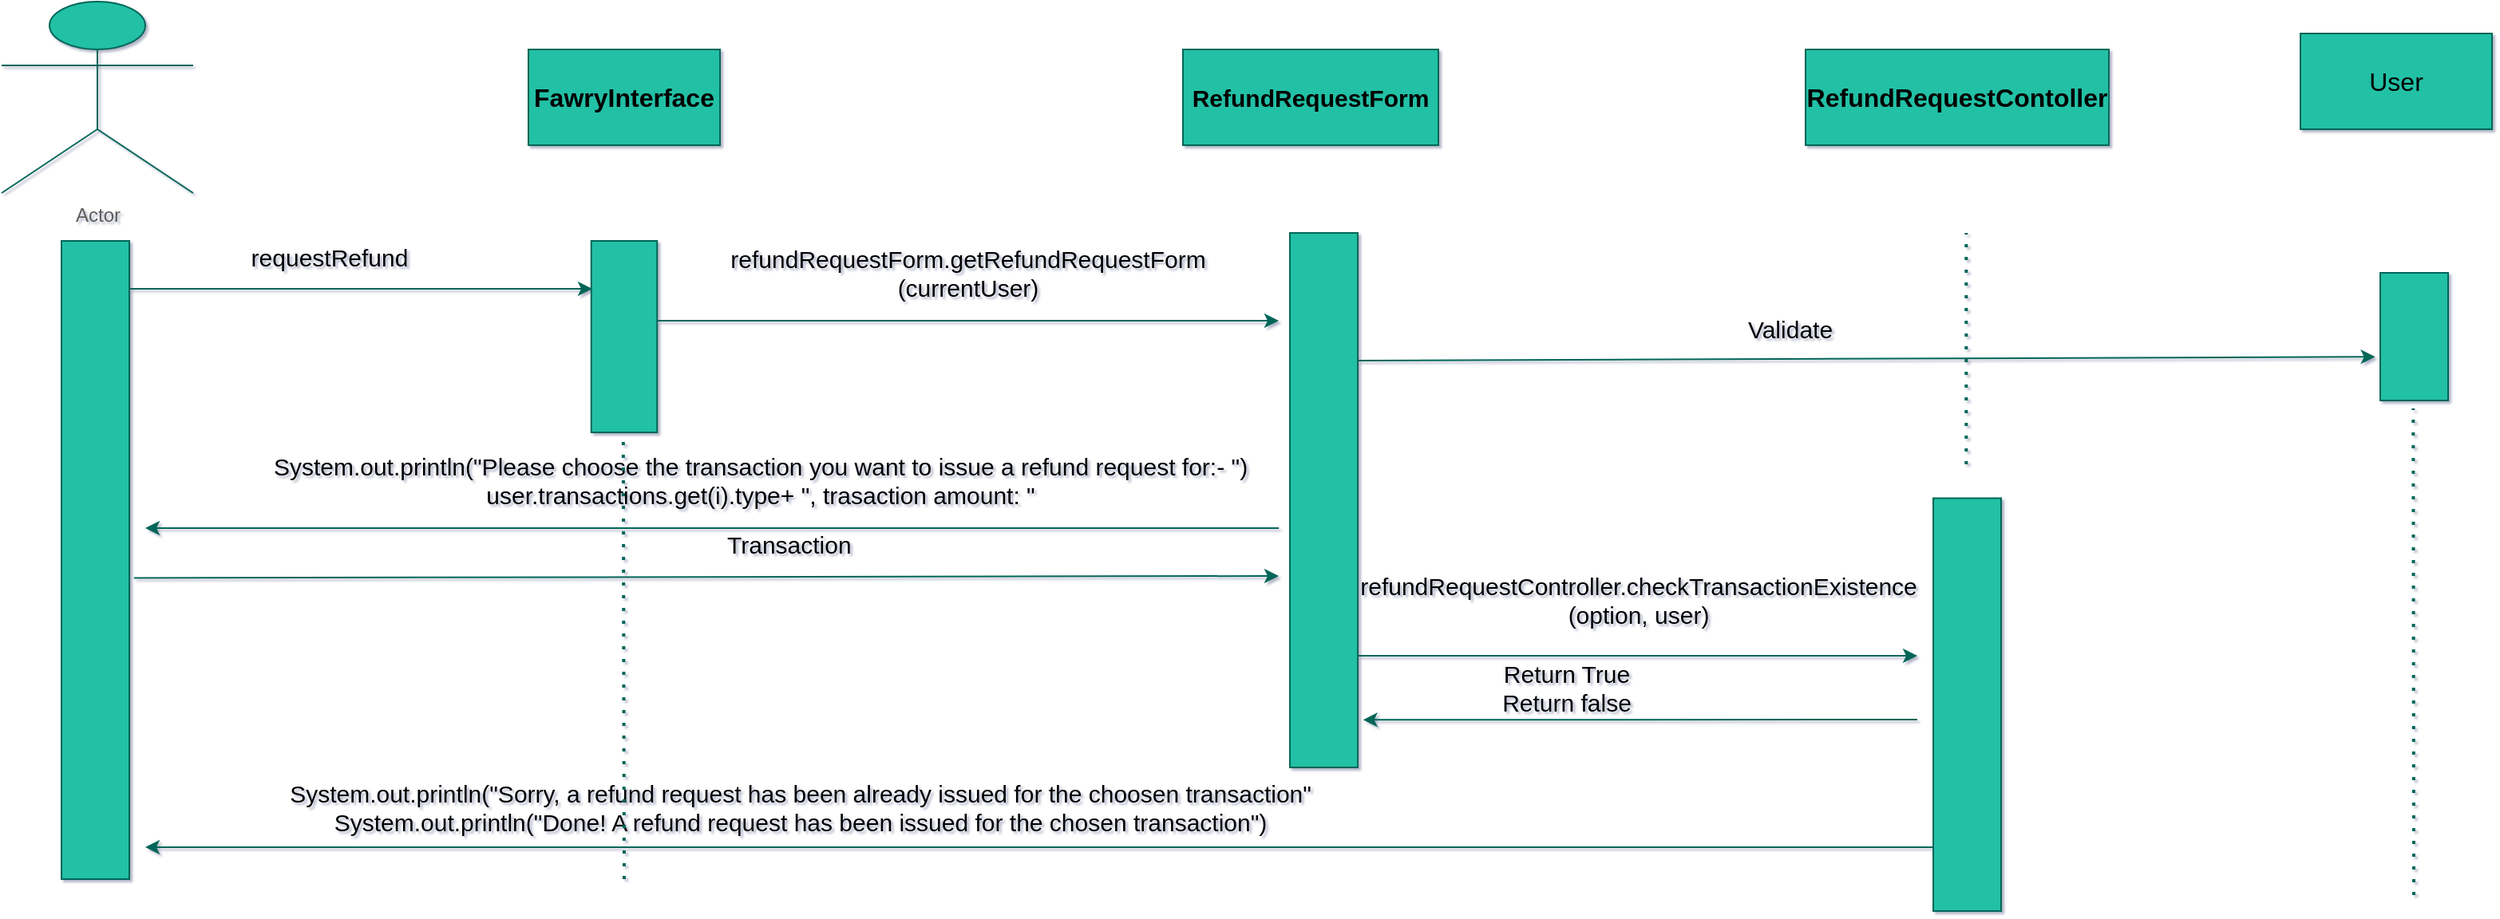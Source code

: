 <mxfile version="20.6.0" type="device"><diagram id="SBCaNf6_E958YSjQfyVv" name="Page-1"><mxGraphModel dx="1924" dy="1008" grid="1" gridSize="10" guides="1" tooltips="1" connect="1" arrows="1" fold="1" page="1" pageScale="1" pageWidth="1920" pageHeight="1200" math="0" shadow="1"><root><mxCell id="0"/><mxCell id="1" parent="0"/><mxCell id="YdZnzJgHzSqbWNaBaWib-2" value="Actor" style="shape=umlActor;verticalLabelPosition=bottom;verticalAlign=top;html=1;outlineConnect=0;fillColor=#21C0A5;strokeColor=#006658;fontColor=#5C5C5C;" vertex="1" parent="1"><mxGeometry x="110" y="90" width="120" height="120" as="geometry"/></mxCell><mxCell id="YdZnzJgHzSqbWNaBaWib-3" value="&lt;b&gt;&lt;font color=&quot;#000000&quot; style=&quot;font-size: 15px;&quot;&gt;RefundRequestForm&lt;/font&gt;&lt;/b&gt;" style="rounded=0;whiteSpace=wrap;html=1;fillColor=#21C0A5;strokeColor=#006658;fontColor=#5C5C5C;" vertex="1" parent="1"><mxGeometry x="850" y="120" width="160" height="60" as="geometry"/></mxCell><mxCell id="YdZnzJgHzSqbWNaBaWib-5" value="&lt;b&gt;&lt;font color=&quot;#000000&quot; style=&quot;font-size: 16px;&quot;&gt;RefundRequestContoller&lt;/font&gt;&lt;/b&gt;" style="rounded=0;whiteSpace=wrap;html=1;fillColor=#21C0A5;strokeColor=#006658;fontColor=#5C5C5C;" vertex="1" parent="1"><mxGeometry x="1240" y="120" width="190" height="60" as="geometry"/></mxCell><mxCell id="YdZnzJgHzSqbWNaBaWib-6" value="&lt;span style=&quot;font-size: 16px;&quot;&gt;&lt;b&gt;&lt;font color=&quot;#000000&quot;&gt;FawryInterface&lt;/font&gt;&lt;/b&gt;&lt;/span&gt;" style="rounded=0;whiteSpace=wrap;html=1;fillColor=#21C0A5;strokeColor=#006658;fontColor=#5C5C5C;" vertex="1" parent="1"><mxGeometry x="440" y="120" width="120" height="60" as="geometry"/></mxCell><mxCell id="YdZnzJgHzSqbWNaBaWib-7" value="" style="rounded=0;whiteSpace=wrap;html=1;labelBackgroundColor=none;fontSize=15;fillColor=#21C0A5;strokeColor=#006658;fontColor=#5C5C5C;" vertex="1" parent="1"><mxGeometry x="147.5" y="240" width="42.5" height="400" as="geometry"/></mxCell><mxCell id="YdZnzJgHzSqbWNaBaWib-8" value="" style="rounded=0;whiteSpace=wrap;html=1;labelBackgroundColor=none;fontSize=15;fillColor=#21C0A5;strokeColor=#006658;fontColor=#5C5C5C;" vertex="1" parent="1"><mxGeometry x="479.37" y="240" width="41.25" height="120" as="geometry"/></mxCell><mxCell id="YdZnzJgHzSqbWNaBaWib-10" value="" style="endArrow=classic;html=1;rounded=0;fontSize=15;strokeColor=#006658;fontColor=#5C5C5C;" edge="1" parent="1"><mxGeometry width="50" height="50" relative="1" as="geometry"><mxPoint x="190" y="270" as="sourcePoint"/><mxPoint x="480" y="270" as="targetPoint"/></mxGeometry></mxCell><mxCell id="YdZnzJgHzSqbWNaBaWib-13" value="&lt;font color=&quot;#000000&quot;&gt;requestRefund&lt;/font&gt;" style="text;html=1;align=center;verticalAlign=middle;resizable=0;points=[];autosize=1;strokeColor=none;fillColor=none;fontSize=15;fontColor=#5C5C5C;" vertex="1" parent="1"><mxGeometry x="255" y="235" width="120" height="30" as="geometry"/></mxCell><mxCell id="YdZnzJgHzSqbWNaBaWib-14" value="&lt;font color=&quot;#000000&quot;&gt;refundRequestForm.getRefundRequestForm&lt;br&gt;(currentUser)&lt;/font&gt;" style="text;html=1;align=center;verticalAlign=middle;resizable=0;points=[];autosize=1;strokeColor=none;fillColor=none;fontSize=15;fontColor=#5C5C5C;" vertex="1" parent="1"><mxGeometry x="555" y="235" width="320" height="50" as="geometry"/></mxCell><mxCell id="YdZnzJgHzSqbWNaBaWib-15" value="" style="rounded=0;whiteSpace=wrap;html=1;labelBackgroundColor=none;fontSize=15;fillColor=#21C0A5;strokeColor=#006658;fontColor=#5C5C5C;" vertex="1" parent="1"><mxGeometry x="917" y="235" width="42.5" height="335" as="geometry"/></mxCell><mxCell id="YdZnzJgHzSqbWNaBaWib-16" value="" style="endArrow=classic;html=1;rounded=0;fontSize=15;strokeColor=#006658;fontColor=#5C5C5C;" edge="1" parent="1"><mxGeometry width="50" height="50" relative="1" as="geometry"><mxPoint x="520.62" y="290" as="sourcePoint"/><mxPoint x="910" y="290" as="targetPoint"/></mxGeometry></mxCell><mxCell id="YdZnzJgHzSqbWNaBaWib-17" value="&lt;span style=&quot;font-size: 16px;&quot;&gt;&lt;font color=&quot;#000000&quot;&gt;User&lt;/font&gt;&lt;/span&gt;" style="rounded=0;whiteSpace=wrap;html=1;fillColor=#21C0A5;strokeColor=#006658;fontColor=#5C5C5C;" vertex="1" parent="1"><mxGeometry x="1550" y="110" width="120" height="60" as="geometry"/></mxCell><mxCell id="YdZnzJgHzSqbWNaBaWib-19" value="" style="endArrow=classic;html=1;rounded=0;fontSize=15;entryX=-0.075;entryY=0.658;entryDx=0;entryDy=0;entryPerimeter=0;strokeColor=#006658;fontColor=#5C5C5C;" edge="1" parent="1" target="YdZnzJgHzSqbWNaBaWib-20"><mxGeometry width="50" height="50" relative="1" as="geometry"><mxPoint x="959.5" y="315" as="sourcePoint"/><mxPoint x="1530" y="315" as="targetPoint"/></mxGeometry></mxCell><mxCell id="YdZnzJgHzSqbWNaBaWib-20" value="" style="rounded=0;whiteSpace=wrap;html=1;labelBackgroundColor=none;fontSize=15;fillColor=#21C0A5;strokeColor=#006658;fontColor=#5C5C5C;" vertex="1" parent="1"><mxGeometry x="1600" y="260" width="42.5" height="80" as="geometry"/></mxCell><mxCell id="YdZnzJgHzSqbWNaBaWib-21" value="&lt;font color=&quot;#000000&quot;&gt;Validate&lt;/font&gt;" style="text;html=1;align=center;verticalAlign=middle;resizable=0;points=[];autosize=1;strokeColor=none;fillColor=none;fontSize=15;fontColor=#5C5C5C;" vertex="1" parent="1"><mxGeometry x="1190" y="280" width="80" height="30" as="geometry"/></mxCell><mxCell id="YdZnzJgHzSqbWNaBaWib-22" value="" style="endArrow=classic;html=1;rounded=0;fontSize=15;exitX=1.016;exitY=1.1;exitDx=0;exitDy=0;exitPerimeter=0;strokeColor=#006658;fontColor=#5C5C5C;" edge="1" parent="1" source="YdZnzJgHzSqbWNaBaWib-23"><mxGeometry width="50" height="50" relative="1" as="geometry"><mxPoint x="1536.25" y="420" as="sourcePoint"/><mxPoint x="200" y="420" as="targetPoint"/><Array as="points"/></mxGeometry></mxCell><mxCell id="YdZnzJgHzSqbWNaBaWib-23" value="&lt;font color=&quot;#000000&quot;&gt;System.out.println(&quot;Please choose the transaction you want to issue a refund request for:- &quot;)&lt;br&gt;user.transactions.get(i).type+ &quot;, trasaction amount: &quot;&lt;/font&gt;" style="text;html=1;align=center;verticalAlign=middle;resizable=0;points=[];autosize=1;strokeColor=none;fillColor=none;fontSize=15;fontColor=#5C5C5C;" vertex="1" parent="1"><mxGeometry x="270" y="365" width="630" height="50" as="geometry"/></mxCell><mxCell id="YdZnzJgHzSqbWNaBaWib-24" value="" style="endArrow=classic;html=1;rounded=0;fontSize=15;exitX=1.068;exitY=0.528;exitDx=0;exitDy=0;exitPerimeter=0;strokeColor=#006658;fontColor=#5C5C5C;" edge="1" parent="1" source="YdZnzJgHzSqbWNaBaWib-7"><mxGeometry width="50" height="50" relative="1" as="geometry"><mxPoint x="1546.25" y="430" as="sourcePoint"/><mxPoint x="910" y="450" as="targetPoint"/><Array as="points"/></mxGeometry></mxCell><mxCell id="YdZnzJgHzSqbWNaBaWib-25" value="&lt;font color=&quot;#000000&quot;&gt;Transaction&amp;nbsp;&lt;/font&gt;" style="text;html=1;align=center;verticalAlign=middle;resizable=0;points=[];autosize=1;strokeColor=none;fillColor=none;fontSize=15;fontColor=#5C5C5C;" vertex="1" parent="1"><mxGeometry x="550" y="415" width="110" height="30" as="geometry"/></mxCell><mxCell id="YdZnzJgHzSqbWNaBaWib-27" value="" style="rounded=0;whiteSpace=wrap;html=1;labelBackgroundColor=none;fontSize=15;fillColor=#21C0A5;strokeColor=#006658;fontColor=#5C5C5C;" vertex="1" parent="1"><mxGeometry x="1320" y="401.25" width="42.5" height="258.75" as="geometry"/></mxCell><mxCell id="YdZnzJgHzSqbWNaBaWib-29" value="&lt;font color=&quot;#000000&quot;&gt;refundRequestController.checkTransactionExistence&lt;br&gt;(option, user)&lt;/font&gt;" style="text;html=1;align=center;verticalAlign=middle;resizable=0;points=[];autosize=1;strokeColor=none;fillColor=none;fontSize=15;fontColor=#5C5C5C;" vertex="1" parent="1"><mxGeometry x="950" y="440" width="370" height="50" as="geometry"/></mxCell><mxCell id="YdZnzJgHzSqbWNaBaWib-31" value="" style="endArrow=classic;html=1;rounded=0;fontSize=15;strokeColor=#006658;fontColor=#5C5C5C;" edge="1" parent="1"><mxGeometry width="50" height="50" relative="1" as="geometry"><mxPoint x="960" y="500" as="sourcePoint"/><mxPoint x="1310" y="500" as="targetPoint"/></mxGeometry></mxCell><mxCell id="YdZnzJgHzSqbWNaBaWib-32" value="" style="endArrow=classic;html=1;rounded=0;fontSize=15;entryX=1.078;entryY=0.911;entryDx=0;entryDy=0;entryPerimeter=0;strokeColor=#006658;fontColor=#5C5C5C;" edge="1" parent="1" target="YdZnzJgHzSqbWNaBaWib-15"><mxGeometry width="50" height="50" relative="1" as="geometry"><mxPoint x="1310" y="540" as="sourcePoint"/><mxPoint x="1000" y="470" as="targetPoint"/></mxGeometry></mxCell><mxCell id="YdZnzJgHzSqbWNaBaWib-33" value="&lt;font color=&quot;#000000&quot;&gt;Return True&lt;br&gt;Return false&lt;/font&gt;" style="text;html=1;align=center;verticalAlign=middle;resizable=0;points=[];autosize=1;strokeColor=none;fillColor=none;fontSize=15;fontColor=#5C5C5C;" vertex="1" parent="1"><mxGeometry x="1040" y="495" width="100" height="50" as="geometry"/></mxCell><mxCell id="YdZnzJgHzSqbWNaBaWib-34" value="" style="endArrow=classic;html=1;rounded=0;fontSize=15;exitX=1.016;exitY=1.1;exitDx=0;exitDy=0;exitPerimeter=0;strokeColor=#006658;fontColor=#5C5C5C;" edge="1" parent="1"><mxGeometry width="50" height="50" relative="1" as="geometry"><mxPoint x="1320" y="620" as="sourcePoint"/><mxPoint x="200" y="620" as="targetPoint"/><Array as="points"/></mxGeometry></mxCell><mxCell id="YdZnzJgHzSqbWNaBaWib-35" value="&lt;span style=&quot;&quot;&gt;&#9;&lt;/span&gt;&lt;font color=&quot;#000000&quot;&gt;System.out.println(&quot;Sorry, a refund request has been already issued for the choosen transaction&quot;&lt;br&gt;System.out.println(&quot;Done! A refund request has been issued for the chosen transaction&quot;)&lt;/font&gt;" style="text;html=1;align=center;verticalAlign=middle;resizable=0;points=[];autosize=1;strokeColor=none;fillColor=none;fontSize=15;fontColor=#5C5C5C;" vertex="1" parent="1"><mxGeometry x="280" y="570" width="660" height="50" as="geometry"/></mxCell><mxCell id="YdZnzJgHzSqbWNaBaWib-36" value="" style="endArrow=none;dashed=1;html=1;dashPattern=1 3;strokeWidth=2;rounded=0;fontSize=15;strokeColor=#006658;fontColor=#5C5C5C;" edge="1" parent="1"><mxGeometry width="50" height="50" relative="1" as="geometry"><mxPoint x="1340.66" y="380" as="sourcePoint"/><mxPoint x="1340.66" y="235" as="targetPoint"/></mxGeometry></mxCell><mxCell id="YdZnzJgHzSqbWNaBaWib-37" value="" style="endArrow=none;dashed=1;html=1;dashPattern=1 3;strokeWidth=2;rounded=0;fontSize=15;strokeColor=#006658;fontColor=#5C5C5C;" edge="1" parent="1"><mxGeometry width="50" height="50" relative="1" as="geometry"><mxPoint x="1621" y="650" as="sourcePoint"/><mxPoint x="1620.66" y="345" as="targetPoint"/></mxGeometry></mxCell><mxCell id="YdZnzJgHzSqbWNaBaWib-38" value="" style="endArrow=none;dashed=1;html=1;dashPattern=1 3;strokeWidth=2;rounded=0;fontSize=15;strokeColor=#006658;fontColor=#5C5C5C;" edge="1" parent="1"><mxGeometry width="50" height="50" relative="1" as="geometry"><mxPoint x="500" y="640" as="sourcePoint"/><mxPoint x="499.41" y="365" as="targetPoint"/></mxGeometry></mxCell></root></mxGraphModel></diagram></mxfile>